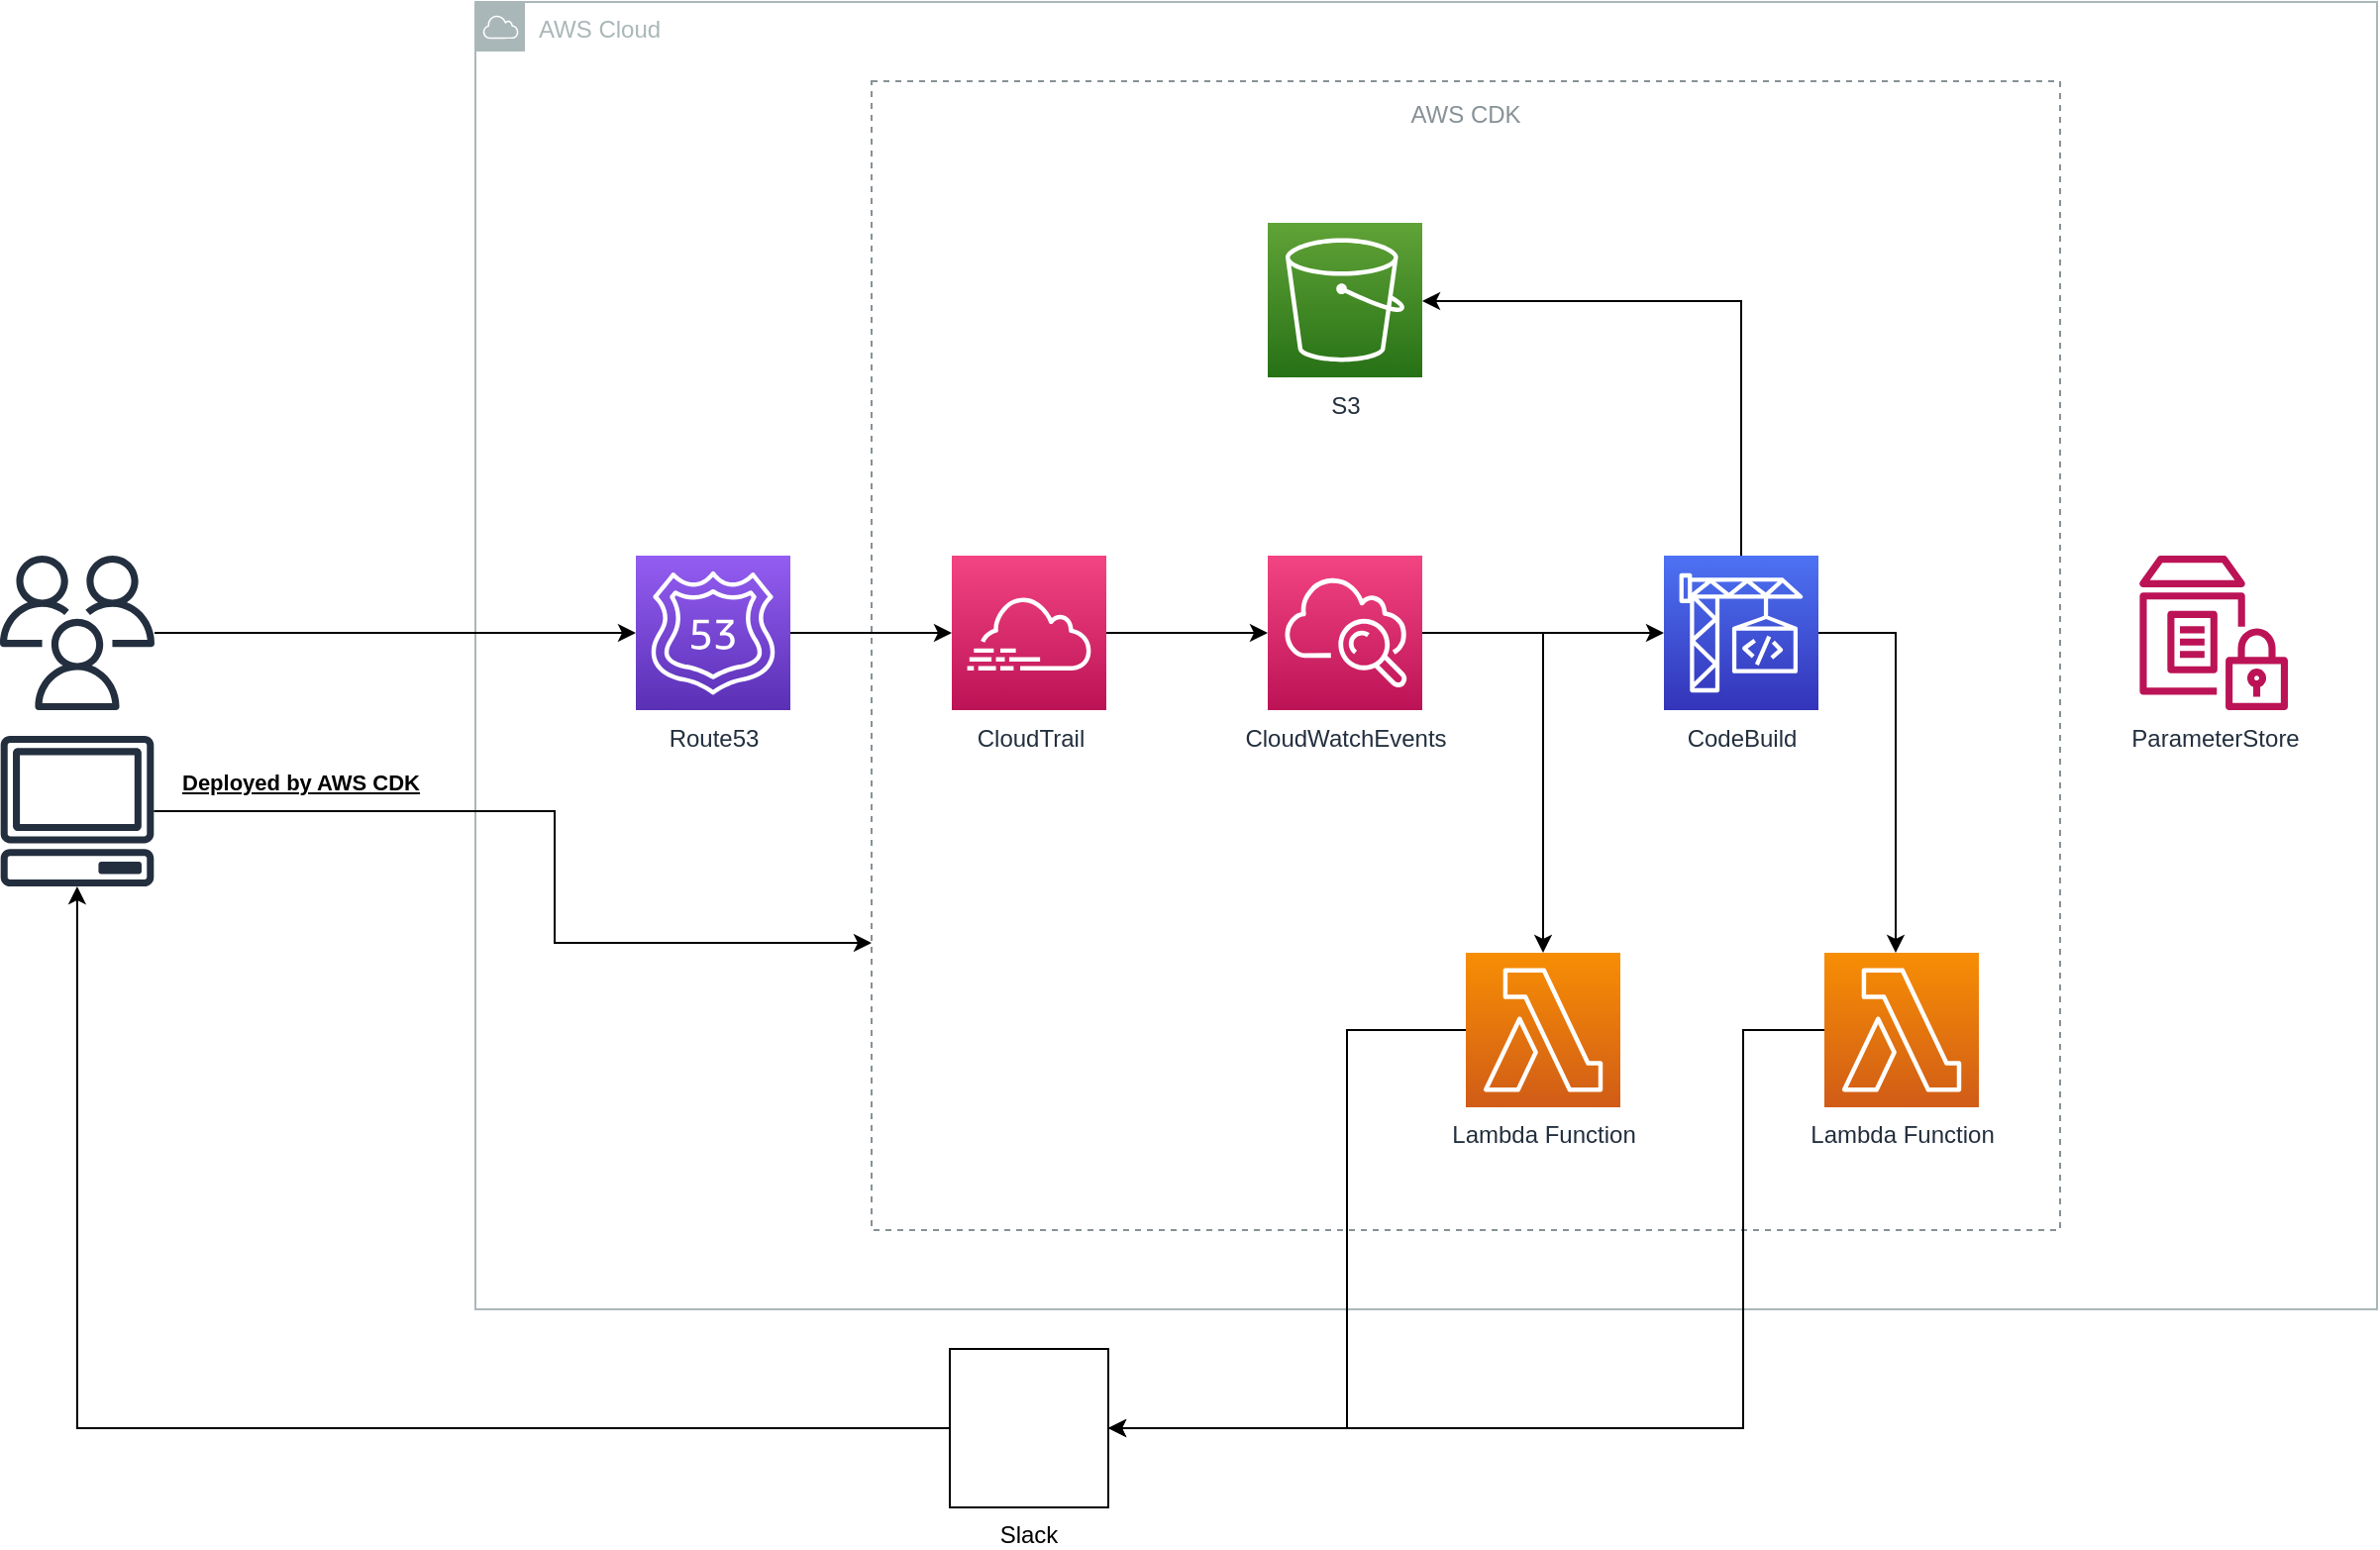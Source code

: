 <mxfile version="10.9.6" type="device"><diagram id="G0mVltMlPX-xpK3wjtC0" name="Page-1"><mxGraphModel dx="2066" dy="1267" grid="1" gridSize="10" guides="1" tooltips="1" connect="1" arrows="1" fold="1" page="1" pageScale="1" pageWidth="2339" pageHeight="3300" math="0" shadow="0"><root><mxCell id="0"/><mxCell id="1" parent="0"/><mxCell id="5yI-5SO7wst5r34d3D7D-23" value="AWS Cloud" style="outlineConnect=0;gradientColor=none;html=1;whiteSpace=wrap;fontSize=12;fontStyle=0;shape=mxgraph.aws4.group;grIcon=mxgraph.aws4.group_aws_cloud;strokeColor=#AAB7B8;fillColor=none;verticalAlign=top;align=left;spacingLeft=30;fontColor=#AAB7B8;dashed=0;" parent="1" vertex="1"><mxGeometry x="800" y="360" width="960" height="660" as="geometry"/></mxCell><mxCell id="5yI-5SO7wst5r34d3D7D-24" value="AWS CDK" style="outlineConnect=0;gradientColor=none;html=1;whiteSpace=wrap;fontSize=12;fontStyle=0;strokeColor=#879196;fillColor=none;verticalAlign=top;align=center;fontColor=#879196;dashed=1;spacingTop=3;" parent="1" vertex="1"><mxGeometry x="1000" y="400" width="600" height="580" as="geometry"/></mxCell><mxCell id="5yI-5SO7wst5r34d3D7D-18" style="edgeStyle=orthogonalEdgeStyle;rounded=0;orthogonalLoop=1;jettySize=auto;html=1;" parent="1" source="5yI-5SO7wst5r34d3D7D-1" target="5yI-5SO7wst5r34d3D7D-6" edge="1"><mxGeometry relative="1" as="geometry"/></mxCell><mxCell id="5yI-5SO7wst5r34d3D7D-1" value="Route53" style="outlineConnect=0;fontColor=#232F3E;gradientColor=#945DF2;gradientDirection=north;fillColor=#5A30B5;strokeColor=#ffffff;dashed=0;verticalLabelPosition=bottom;verticalAlign=top;align=center;html=1;fontSize=12;fontStyle=0;aspect=fixed;shape=mxgraph.aws4.resourceIcon;resIcon=mxgraph.aws4.route_53;" parent="1" vertex="1"><mxGeometry x="881" y="639.5" width="78" height="78" as="geometry"/></mxCell><mxCell id="5yI-5SO7wst5r34d3D7D-44" style="edgeStyle=orthogonalEdgeStyle;rounded=0;orthogonalLoop=1;jettySize=auto;html=1;entryX=1;entryY=0.5;entryDx=0;entryDy=0;strokeWidth=1;fontSize=11;" parent="1" source="5yI-5SO7wst5r34d3D7D-2" target="5yI-5SO7wst5r34d3D7D-32" edge="1"><mxGeometry relative="1" as="geometry"><Array as="points"><mxPoint x="1440" y="879"/><mxPoint x="1440" y="1080"/></Array></mxGeometry></mxCell><mxCell id="5yI-5SO7wst5r34d3D7D-2" value="Lambda Function" style="outlineConnect=0;fontColor=#232F3E;gradientColor=#F78E04;gradientDirection=north;fillColor=#D05C17;strokeColor=#ffffff;dashed=0;verticalLabelPosition=bottom;verticalAlign=top;align=center;html=1;fontSize=12;fontStyle=0;aspect=fixed;shape=mxgraph.aws4.resourceIcon;resIcon=mxgraph.aws4.lambda;" parent="1" vertex="1"><mxGeometry x="1481" y="840" width="78" height="78" as="geometry"/></mxCell><mxCell id="5yI-5SO7wst5r34d3D7D-38" style="edgeStyle=orthogonalEdgeStyle;rounded=0;orthogonalLoop=1;jettySize=auto;html=1;strokeWidth=1;fontSize=11;" parent="1" source="5yI-5SO7wst5r34d3D7D-4" target="5yI-5SO7wst5r34d3D7D-2" edge="1"><mxGeometry relative="1" as="geometry"><Array as="points"><mxPoint x="1517" y="679"/></Array></mxGeometry></mxCell><mxCell id="5yI-5SO7wst5r34d3D7D-41" style="edgeStyle=orthogonalEdgeStyle;rounded=0;orthogonalLoop=1;jettySize=auto;html=1;strokeWidth=1;fontSize=11;" parent="1" source="5yI-5SO7wst5r34d3D7D-4" target="5yI-5SO7wst5r34d3D7D-5" edge="1"><mxGeometry relative="1" as="geometry"><Array as="points"><mxPoint x="1439" y="511"/></Array></mxGeometry></mxCell><mxCell id="5yI-5SO7wst5r34d3D7D-4" value="CodeBuild" style="outlineConnect=0;fontColor=#232F3E;gradientColor=#4D72F3;gradientDirection=north;fillColor=#3334B9;strokeColor=#ffffff;dashed=0;verticalLabelPosition=bottom;verticalAlign=top;align=center;html=1;fontSize=12;fontStyle=0;aspect=fixed;shape=mxgraph.aws4.resourceIcon;resIcon=mxgraph.aws4.codebuild;" parent="1" vertex="1"><mxGeometry x="1400" y="639.5" width="78" height="78" as="geometry"/></mxCell><mxCell id="5yI-5SO7wst5r34d3D7D-5" value="S3" style="outlineConnect=0;fontColor=#232F3E;gradientColor=#60A337;gradientDirection=north;fillColor=#277116;strokeColor=#ffffff;dashed=0;verticalLabelPosition=bottom;verticalAlign=top;align=center;html=1;fontSize=12;fontStyle=0;aspect=fixed;shape=mxgraph.aws4.resourceIcon;resIcon=mxgraph.aws4.s3;" parent="1" vertex="1"><mxGeometry x="1200" y="471.5" width="78" height="78" as="geometry"/></mxCell><mxCell id="5yI-5SO7wst5r34d3D7D-19" style="edgeStyle=orthogonalEdgeStyle;rounded=0;orthogonalLoop=1;jettySize=auto;html=1;" parent="1" source="5yI-5SO7wst5r34d3D7D-6" target="5yI-5SO7wst5r34d3D7D-7" edge="1"><mxGeometry relative="1" as="geometry"/></mxCell><mxCell id="5yI-5SO7wst5r34d3D7D-6" value="CloudTrail" style="outlineConnect=0;fontColor=#232F3E;gradientColor=#F34482;gradientDirection=north;fillColor=#BC1356;strokeColor=#ffffff;dashed=0;verticalLabelPosition=bottom;verticalAlign=top;align=center;html=1;fontSize=12;fontStyle=0;aspect=fixed;shape=mxgraph.aws4.resourceIcon;resIcon=mxgraph.aws4.cloudtrail;" parent="1" vertex="1"><mxGeometry x="1040.5" y="639.5" width="78" height="78" as="geometry"/></mxCell><mxCell id="5yI-5SO7wst5r34d3D7D-17" style="edgeStyle=orthogonalEdgeStyle;rounded=0;orthogonalLoop=1;jettySize=auto;html=1;" parent="1" source="5yI-5SO7wst5r34d3D7D-7" target="5yI-5SO7wst5r34d3D7D-4" edge="1"><mxGeometry relative="1" as="geometry"/></mxCell><mxCell id="5yI-5SO7wst5r34d3D7D-34" style="edgeStyle=orthogonalEdgeStyle;rounded=0;orthogonalLoop=1;jettySize=auto;html=1;fontSize=11;strokeWidth=1;" parent="1" source="5yI-5SO7wst5r34d3D7D-7" target="5yI-5SO7wst5r34d3D7D-16" edge="1"><mxGeometry relative="1" as="geometry"/></mxCell><mxCell id="5yI-5SO7wst5r34d3D7D-7" value="CloudWatchEvents" style="outlineConnect=0;fontColor=#232F3E;gradientColor=#F34482;gradientDirection=north;fillColor=#BC1356;strokeColor=#ffffff;dashed=0;verticalLabelPosition=bottom;verticalAlign=top;align=center;html=1;fontSize=12;fontStyle=0;aspect=fixed;shape=mxgraph.aws4.resourceIcon;resIcon=mxgraph.aws4.cloudwatch;" parent="1" vertex="1"><mxGeometry x="1200" y="639.5" width="78" height="78" as="geometry"/></mxCell><mxCell id="5yI-5SO7wst5r34d3D7D-9" value="ParameterStore" style="outlineConnect=0;fontColor=#232F3E;gradientColor=none;fillColor=#BC1356;strokeColor=none;dashed=0;verticalLabelPosition=bottom;verticalAlign=top;align=center;html=1;fontSize=12;fontStyle=0;aspect=fixed;pointerEvents=1;shape=mxgraph.aws4.parameter_store;" parent="1" vertex="1"><mxGeometry x="1640" y="639.5" width="75" height="78" as="geometry"/></mxCell><mxCell id="5yI-5SO7wst5r34d3D7D-43" style="edgeStyle=orthogonalEdgeStyle;rounded=0;orthogonalLoop=1;jettySize=auto;html=1;entryX=1;entryY=0.5;entryDx=0;entryDy=0;strokeWidth=1;fontSize=11;" parent="1" source="5yI-5SO7wst5r34d3D7D-16" target="5yI-5SO7wst5r34d3D7D-32" edge="1"><mxGeometry relative="1" as="geometry"><Array as="points"><mxPoint x="1240" y="879"/><mxPoint x="1240" y="1080"/></Array></mxGeometry></mxCell><mxCell id="5yI-5SO7wst5r34d3D7D-16" value="Lambda Function" style="outlineConnect=0;fontColor=#232F3E;gradientColor=#F78E04;gradientDirection=north;fillColor=#D05C17;strokeColor=#ffffff;dashed=0;verticalLabelPosition=bottom;verticalAlign=top;align=center;html=1;fontSize=12;fontStyle=0;aspect=fixed;shape=mxgraph.aws4.resourceIcon;resIcon=mxgraph.aws4.lambda;" parent="1" vertex="1"><mxGeometry x="1300" y="840" width="78" height="78" as="geometry"/></mxCell><mxCell id="5yI-5SO7wst5r34d3D7D-57" style="edgeStyle=orthogonalEdgeStyle;rounded=0;orthogonalLoop=1;jettySize=auto;html=1;strokeWidth=1;fontSize=11;" parent="1" source="5yI-5SO7wst5r34d3D7D-32" target="5yI-5SO7wst5r34d3D7D-50" edge="1"><mxGeometry relative="1" as="geometry"/></mxCell><mxCell id="5yI-5SO7wst5r34d3D7D-32" value="Slack" style="shape=image;imageAspect=0;aspect=fixed;verticalLabelPosition=bottom;verticalAlign=top;labelBackgroundColor=none;strokeColor=#000000;strokeWidth=1;fillColor=#ffffff;fontSize=12;align=center;image=https://lh3.googleusercontent.com/-lvVE79udJ0M/XHeTZ5fbnGI/AAAAAAAAwP0/MmFiE_FeTsQ5aHZabhWT-yDgmM-4CCKJQCE0YBhgL/s1024/%25E8%25A7%2592%25E4%25B8%25B8%25E3%2583%258F%25E3%2582%259A%25E3%2583%25B3%25E3%2583%2581%2B%257E%2B1024x0w.png;imageBorder=#000000;" parent="1" vertex="1"><mxGeometry x="1039.5" y="1040" width="80" height="80" as="geometry"/></mxCell><mxCell id="5yI-5SO7wst5r34d3D7D-46" value="Deployed by AWS CDK" style="text;html=1;resizable=0;points=[];autosize=1;align=left;verticalAlign=top;spacingTop=-4;fontSize=11;fontStyle=5" parent="1" vertex="1"><mxGeometry x="650" y="745" width="130" height="10" as="geometry"/></mxCell><mxCell id="5yI-5SO7wst5r34d3D7D-48" value="" style="group" parent="1" vertex="1" connectable="0"><mxGeometry x="560" y="639.5" width="78" height="167" as="geometry"/></mxCell><mxCell id="5yI-5SO7wst5r34d3D7D-49" value="" style="outlineConnect=0;fontColor=#232F3E;gradientColor=none;fillColor=#232F3E;strokeColor=none;dashed=0;verticalLabelPosition=bottom;verticalAlign=top;align=center;html=1;fontSize=12;fontStyle=0;aspect=fixed;pointerEvents=1;shape=mxgraph.aws4.users;" parent="5yI-5SO7wst5r34d3D7D-48" vertex="1"><mxGeometry width="78" height="78" as="geometry"/></mxCell><mxCell id="5yI-5SO7wst5r34d3D7D-50" value="" style="outlineConnect=0;fontColor=#232F3E;gradientColor=none;fillColor=#232F3E;strokeColor=none;dashed=0;verticalLabelPosition=bottom;verticalAlign=top;align=center;html=1;fontSize=12;fontStyle=0;aspect=fixed;pointerEvents=1;shape=mxgraph.aws4.client;" parent="5yI-5SO7wst5r34d3D7D-48" vertex="1"><mxGeometry y="91" width="78" height="76" as="geometry"/></mxCell><mxCell id="5yI-5SO7wst5r34d3D7D-51" style="edgeStyle=orthogonalEdgeStyle;rounded=0;orthogonalLoop=1;jettySize=auto;html=1;strokeWidth=1;fontSize=11;" parent="1" source="5yI-5SO7wst5r34d3D7D-49" target="5yI-5SO7wst5r34d3D7D-1" edge="1"><mxGeometry relative="1" as="geometry"/></mxCell><mxCell id="5yI-5SO7wst5r34d3D7D-54" style="edgeStyle=orthogonalEdgeStyle;rounded=0;orthogonalLoop=1;jettySize=auto;html=1;entryX=0;entryY=0.75;entryDx=0;entryDy=0;strokeWidth=1;fontSize=11;" parent="1" source="5yI-5SO7wst5r34d3D7D-50" target="5yI-5SO7wst5r34d3D7D-24" edge="1"><mxGeometry relative="1" as="geometry"><Array as="points"><mxPoint x="840" y="769"/><mxPoint x="840" y="835"/></Array></mxGeometry></mxCell></root></mxGraphModel></diagram></mxfile>